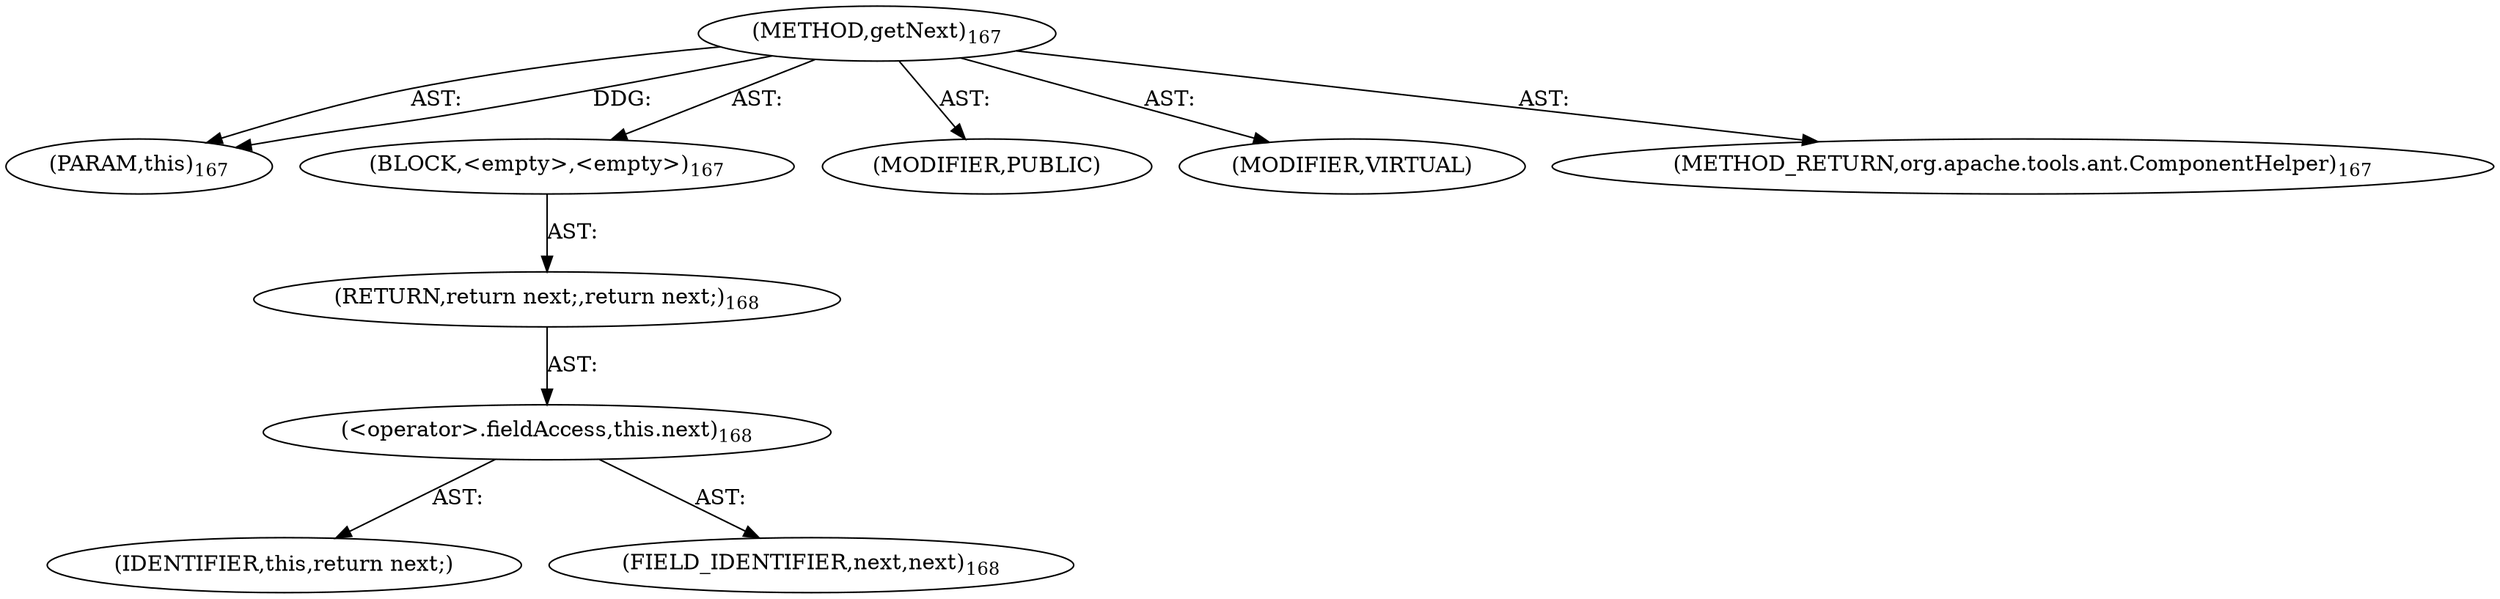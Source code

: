 digraph "getNext" {  
"111669149699" [label = <(METHOD,getNext)<SUB>167</SUB>> ]
"115964117019" [label = <(PARAM,this)<SUB>167</SUB>> ]
"25769803780" [label = <(BLOCK,&lt;empty&gt;,&lt;empty&gt;)<SUB>167</SUB>> ]
"146028888066" [label = <(RETURN,return next;,return next;)<SUB>168</SUB>> ]
"30064771114" [label = <(&lt;operator&gt;.fieldAccess,this.next)<SUB>168</SUB>> ]
"68719476796" [label = <(IDENTIFIER,this,return next;)> ]
"55834574862" [label = <(FIELD_IDENTIFIER,next,next)<SUB>168</SUB>> ]
"133143986193" [label = <(MODIFIER,PUBLIC)> ]
"133143986194" [label = <(MODIFIER,VIRTUAL)> ]
"128849018883" [label = <(METHOD_RETURN,org.apache.tools.ant.ComponentHelper)<SUB>167</SUB>> ]
  "111669149699" -> "115964117019"  [ label = "AST: "] 
  "111669149699" -> "25769803780"  [ label = "AST: "] 
  "111669149699" -> "133143986193"  [ label = "AST: "] 
  "111669149699" -> "133143986194"  [ label = "AST: "] 
  "111669149699" -> "128849018883"  [ label = "AST: "] 
  "25769803780" -> "146028888066"  [ label = "AST: "] 
  "146028888066" -> "30064771114"  [ label = "AST: "] 
  "30064771114" -> "68719476796"  [ label = "AST: "] 
  "30064771114" -> "55834574862"  [ label = "AST: "] 
  "111669149699" -> "115964117019"  [ label = "DDG: "] 
}
